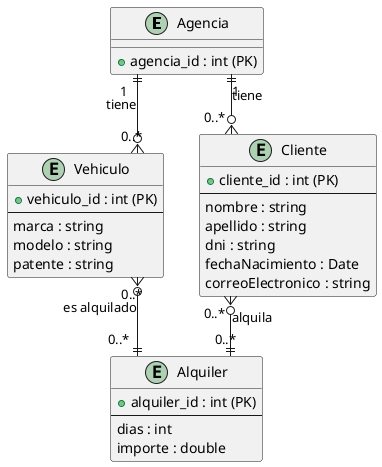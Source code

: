 @startuml Prinzo

skinparam linetype ortho

entity Agencia {
  + agencia_id : int (PK)
}

entity Vehiculo {
  + vehiculo_id : int (PK)
  --
  marca : string
  modelo : string
  patente : string
}

entity Cliente {
  + cliente_id : int (PK)
  --
  nombre : string
  apellido : string
  dni : string
  fechaNacimiento : Date
  correoElectronico : string
}

entity Alquiler {
  + alquiler_id : int (PK)
  --
  dias : int
  importe : double
}

Agencia "1" ||--o{ "0..*" Vehiculo : tiene
Agencia "1" ||--o{ "0..*" Cliente : tiene
Cliente "0..*" }o--|| "0..*" Alquiler : alquila
Vehiculo "0..*" }o--|| "0..*" Alquiler : es alquilado

@enduml
